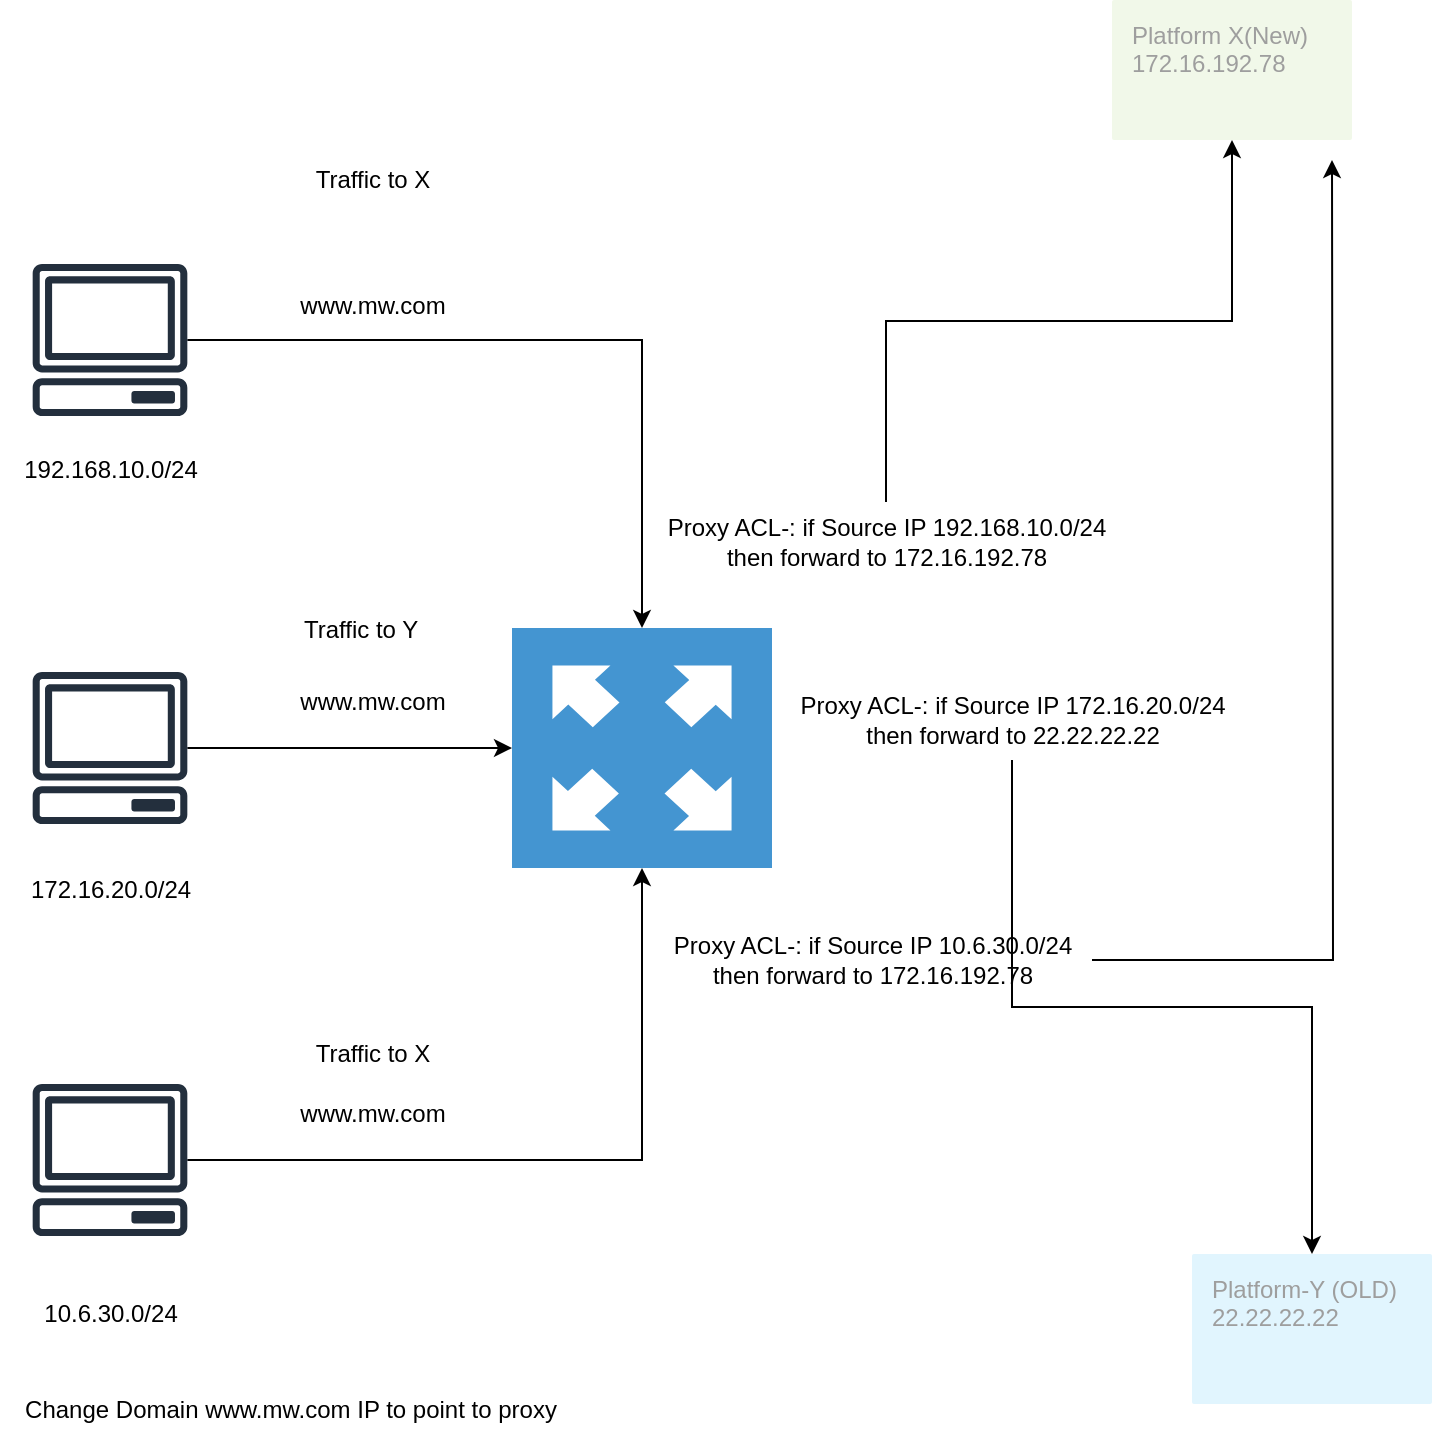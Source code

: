 <mxfile version="21.6.8" type="github">
  <diagram id="6a731a19-8d31-9384-78a2-239565b7b9f0" name="Page-1">
    <mxGraphModel dx="1500" dy="1932" grid="1" gridSize="10" guides="1" tooltips="1" connect="1" arrows="1" fold="1" page="1" pageScale="1" pageWidth="827" pageHeight="1169" background="none" math="0" shadow="0">
      <root>
        <mxCell id="0" />
        <mxCell id="1" parent="0" />
        <mxCell id="Q9CDMDr3u7Lls-_SdMtv-2259" value="" style="pointerEvents=1;shadow=0;dashed=0;html=1;strokeColor=none;fillColor=#4495D1;labelPosition=center;verticalLabelPosition=bottom;verticalAlign=top;align=center;outlineConnect=0;shape=mxgraph.veeam.2d.proxy_appliance;" vertex="1" parent="1">
          <mxGeometry x="290" y="234" width="130" height="120" as="geometry" />
        </mxCell>
        <mxCell id="Q9CDMDr3u7Lls-_SdMtv-2260" value="Platform X(New)&lt;br&gt;172.16.192.78" style="sketch=0;points=[[0,0,0],[0.25,0,0],[0.5,0,0],[0.75,0,0],[1,0,0],[1,0.25,0],[1,0.5,0],[1,0.75,0],[1,1,0],[0.75,1,0],[0.5,1,0],[0.25,1,0],[0,1,0],[0,0.75,0],[0,0.5,0],[0,0.25,0]];rounded=1;absoluteArcSize=1;arcSize=2;html=1;strokeColor=none;gradientColor=none;shadow=0;dashed=0;fontSize=12;fontColor=#9E9E9E;align=left;verticalAlign=top;spacing=10;spacingTop=-4;whiteSpace=wrap;fillColor=#F1F8E9;" vertex="1" parent="1">
          <mxGeometry x="590" y="-80" width="120" height="70" as="geometry" />
        </mxCell>
        <mxCell id="Q9CDMDr3u7Lls-_SdMtv-2261" value="Platform-Y (OLD)&lt;br&gt;22.22.22.22" style="sketch=0;points=[[0,0,0],[0.25,0,0],[0.5,0,0],[0.75,0,0],[1,0,0],[1,0.25,0],[1,0.5,0],[1,0.75,0],[1,1,0],[0.75,1,0],[0.5,1,0],[0.25,1,0],[0,1,0],[0,0.75,0],[0,0.5,0],[0,0.25,0]];rounded=1;absoluteArcSize=1;arcSize=2;html=1;strokeColor=none;gradientColor=none;shadow=0;dashed=0;fontSize=12;fontColor=#9E9E9E;align=left;verticalAlign=top;spacing=10;spacingTop=-4;whiteSpace=wrap;fillColor=#E1F5FE;" vertex="1" parent="1">
          <mxGeometry x="630" y="547" width="120" height="75" as="geometry" />
        </mxCell>
        <mxCell id="Q9CDMDr3u7Lls-_SdMtv-2271" value="" style="edgeStyle=orthogonalEdgeStyle;rounded=0;orthogonalLoop=1;jettySize=auto;html=1;" edge="1" parent="1" source="Q9CDMDr3u7Lls-_SdMtv-2262" target="Q9CDMDr3u7Lls-_SdMtv-2259">
          <mxGeometry relative="1" as="geometry">
            <mxPoint x="207" y="90.0" as="targetPoint" />
          </mxGeometry>
        </mxCell>
        <mxCell id="Q9CDMDr3u7Lls-_SdMtv-2262" value="" style="sketch=0;outlineConnect=0;fontColor=#232F3E;gradientColor=none;fillColor=#232F3D;strokeColor=none;dashed=0;verticalLabelPosition=bottom;verticalAlign=top;align=center;html=1;fontSize=12;fontStyle=0;aspect=fixed;pointerEvents=1;shape=mxgraph.aws4.client;" vertex="1" parent="1">
          <mxGeometry x="50" y="52" width="78" height="76" as="geometry" />
        </mxCell>
        <mxCell id="Q9CDMDr3u7Lls-_SdMtv-2273" value="" style="edgeStyle=orthogonalEdgeStyle;rounded=0;orthogonalLoop=1;jettySize=auto;html=1;" edge="1" parent="1" source="Q9CDMDr3u7Lls-_SdMtv-2263" target="Q9CDMDr3u7Lls-_SdMtv-2259">
          <mxGeometry relative="1" as="geometry">
            <mxPoint x="207" y="294" as="targetPoint" />
          </mxGeometry>
        </mxCell>
        <mxCell id="Q9CDMDr3u7Lls-_SdMtv-2263" value="" style="sketch=0;outlineConnect=0;fontColor=#232F3E;gradientColor=none;fillColor=#232F3D;strokeColor=none;dashed=0;verticalLabelPosition=bottom;verticalAlign=top;align=center;html=1;fontSize=12;fontStyle=0;aspect=fixed;pointerEvents=1;shape=mxgraph.aws4.client;" vertex="1" parent="1">
          <mxGeometry x="50" y="256" width="78" height="76" as="geometry" />
        </mxCell>
        <mxCell id="Q9CDMDr3u7Lls-_SdMtv-2275" value="" style="edgeStyle=orthogonalEdgeStyle;rounded=0;orthogonalLoop=1;jettySize=auto;html=1;" edge="1" parent="1" source="Q9CDMDr3u7Lls-_SdMtv-2264" target="Q9CDMDr3u7Lls-_SdMtv-2259">
          <mxGeometry relative="1" as="geometry">
            <mxPoint x="207.0" y="500" as="targetPoint" />
          </mxGeometry>
        </mxCell>
        <mxCell id="Q9CDMDr3u7Lls-_SdMtv-2264" value="" style="sketch=0;outlineConnect=0;fontColor=#232F3E;gradientColor=none;fillColor=#232F3D;strokeColor=none;dashed=0;verticalLabelPosition=bottom;verticalAlign=top;align=center;html=1;fontSize=12;fontStyle=0;aspect=fixed;pointerEvents=1;shape=mxgraph.aws4.client;" vertex="1" parent="1">
          <mxGeometry x="50" y="462" width="78" height="76" as="geometry" />
        </mxCell>
        <mxCell id="Q9CDMDr3u7Lls-_SdMtv-2265" value="192.168.10.0/24" style="text;html=1;align=center;verticalAlign=middle;resizable=0;points=[];autosize=1;strokeColor=none;fillColor=none;" vertex="1" parent="1">
          <mxGeometry x="34" y="140" width="110" height="30" as="geometry" />
        </mxCell>
        <mxCell id="Q9CDMDr3u7Lls-_SdMtv-2266" value="172.16.20.0/24" style="text;html=1;align=center;verticalAlign=middle;resizable=0;points=[];autosize=1;strokeColor=none;fillColor=none;" vertex="1" parent="1">
          <mxGeometry x="39" y="350" width="100" height="30" as="geometry" />
        </mxCell>
        <mxCell id="Q9CDMDr3u7Lls-_SdMtv-2267" value="10.6.30.0/24" style="text;html=1;align=center;verticalAlign=middle;resizable=0;points=[];autosize=1;strokeColor=none;fillColor=none;" vertex="1" parent="1">
          <mxGeometry x="44" y="562" width="90" height="30" as="geometry" />
        </mxCell>
        <mxCell id="Q9CDMDr3u7Lls-_SdMtv-2278" value="www.mw.com" style="text;html=1;align=center;verticalAlign=middle;resizable=0;points=[];autosize=1;strokeColor=none;fillColor=none;" vertex="1" parent="1">
          <mxGeometry x="170" y="58" width="100" height="30" as="geometry" />
        </mxCell>
        <mxCell id="Q9CDMDr3u7Lls-_SdMtv-2279" value="www.mw.com" style="text;html=1;align=center;verticalAlign=middle;resizable=0;points=[];autosize=1;strokeColor=none;fillColor=none;" vertex="1" parent="1">
          <mxGeometry x="170" y="256" width="100" height="30" as="geometry" />
        </mxCell>
        <mxCell id="Q9CDMDr3u7Lls-_SdMtv-2280" value="www.mw.com" style="text;html=1;align=center;verticalAlign=middle;resizable=0;points=[];autosize=1;strokeColor=none;fillColor=none;" vertex="1" parent="1">
          <mxGeometry x="170" y="462" width="100" height="30" as="geometry" />
        </mxCell>
        <mxCell id="Q9CDMDr3u7Lls-_SdMtv-2281" value="Change Domain www.mw.com IP to point to proxy" style="text;html=1;align=center;verticalAlign=middle;resizable=0;points=[];autosize=1;strokeColor=none;fillColor=none;" vertex="1" parent="1">
          <mxGeometry x="34" y="610" width="290" height="30" as="geometry" />
        </mxCell>
        <mxCell id="Q9CDMDr3u7Lls-_SdMtv-2289" value="" style="edgeStyle=orthogonalEdgeStyle;rounded=0;orthogonalLoop=1;jettySize=auto;html=1;entryX=0.5;entryY=1;entryDx=0;entryDy=0;entryPerimeter=0;" edge="1" parent="1" source="Q9CDMDr3u7Lls-_SdMtv-2282" target="Q9CDMDr3u7Lls-_SdMtv-2260">
          <mxGeometry relative="1" as="geometry">
            <mxPoint x="770" y="190" as="targetPoint" />
          </mxGeometry>
        </mxCell>
        <mxCell id="Q9CDMDr3u7Lls-_SdMtv-2282" value="Proxy ACL-: if Source IP 192.168.10.0/24 &lt;br&gt;then forward to&amp;nbsp;172.16.192.78" style="text;html=1;align=center;verticalAlign=middle;resizable=0;points=[];autosize=1;strokeColor=none;fillColor=none;" vertex="1" parent="1">
          <mxGeometry x="357" y="171" width="240" height="40" as="geometry" />
        </mxCell>
        <mxCell id="Q9CDMDr3u7Lls-_SdMtv-2283" value="Traffic to X" style="text;html=1;align=center;verticalAlign=middle;resizable=0;points=[];autosize=1;strokeColor=none;fillColor=none;" vertex="1" parent="1">
          <mxGeometry x="180" y="-5" width="80" height="30" as="geometry" />
        </mxCell>
        <mxCell id="Q9CDMDr3u7Lls-_SdMtv-2284" value="Traffic&amp;nbsp;to Y" style="text;html=1;align=center;verticalAlign=middle;resizable=0;points=[];autosize=1;strokeColor=none;fillColor=none;" vertex="1" parent="1">
          <mxGeometry x="174" y="220" width="80" height="30" as="geometry" />
        </mxCell>
        <mxCell id="Q9CDMDr3u7Lls-_SdMtv-2291" value="" style="edgeStyle=orthogonalEdgeStyle;rounded=0;orthogonalLoop=1;jettySize=auto;html=1;entryX=0.5;entryY=0;entryDx=0;entryDy=0;entryPerimeter=0;" edge="1" parent="1" source="Q9CDMDr3u7Lls-_SdMtv-2286" target="Q9CDMDr3u7Lls-_SdMtv-2261">
          <mxGeometry relative="1" as="geometry">
            <mxPoint x="740" y="280" as="targetPoint" />
          </mxGeometry>
        </mxCell>
        <mxCell id="Q9CDMDr3u7Lls-_SdMtv-2286" value="Proxy ACL-: if Source IP 172.16.20.0/24 &lt;br&gt;then forward to&amp;nbsp;22.22.22.22" style="text;html=1;align=center;verticalAlign=middle;resizable=0;points=[];autosize=1;strokeColor=none;fillColor=none;" vertex="1" parent="1">
          <mxGeometry x="420" y="260" width="240" height="40" as="geometry" />
        </mxCell>
        <mxCell id="Q9CDMDr3u7Lls-_SdMtv-2293" value="" style="edgeStyle=orthogonalEdgeStyle;rounded=0;orthogonalLoop=1;jettySize=auto;html=1;" edge="1" parent="1" source="Q9CDMDr3u7Lls-_SdMtv-2287">
          <mxGeometry relative="1" as="geometry">
            <mxPoint x="700" as="targetPoint" />
          </mxGeometry>
        </mxCell>
        <mxCell id="Q9CDMDr3u7Lls-_SdMtv-2287" value="Proxy ACL-: if Source IP 10.6.30.0/24 &lt;br&gt;then forward to&amp;nbsp;172.16.192.78" style="text;html=1;align=center;verticalAlign=middle;resizable=0;points=[];autosize=1;strokeColor=none;fillColor=none;" vertex="1" parent="1">
          <mxGeometry x="360" y="380" width="220" height="40" as="geometry" />
        </mxCell>
        <mxCell id="Q9CDMDr3u7Lls-_SdMtv-2295" value="Traffic to X" style="text;html=1;align=center;verticalAlign=middle;resizable=0;points=[];autosize=1;strokeColor=none;fillColor=none;" vertex="1" parent="1">
          <mxGeometry x="180" y="432" width="80" height="30" as="geometry" />
        </mxCell>
      </root>
    </mxGraphModel>
  </diagram>
</mxfile>
